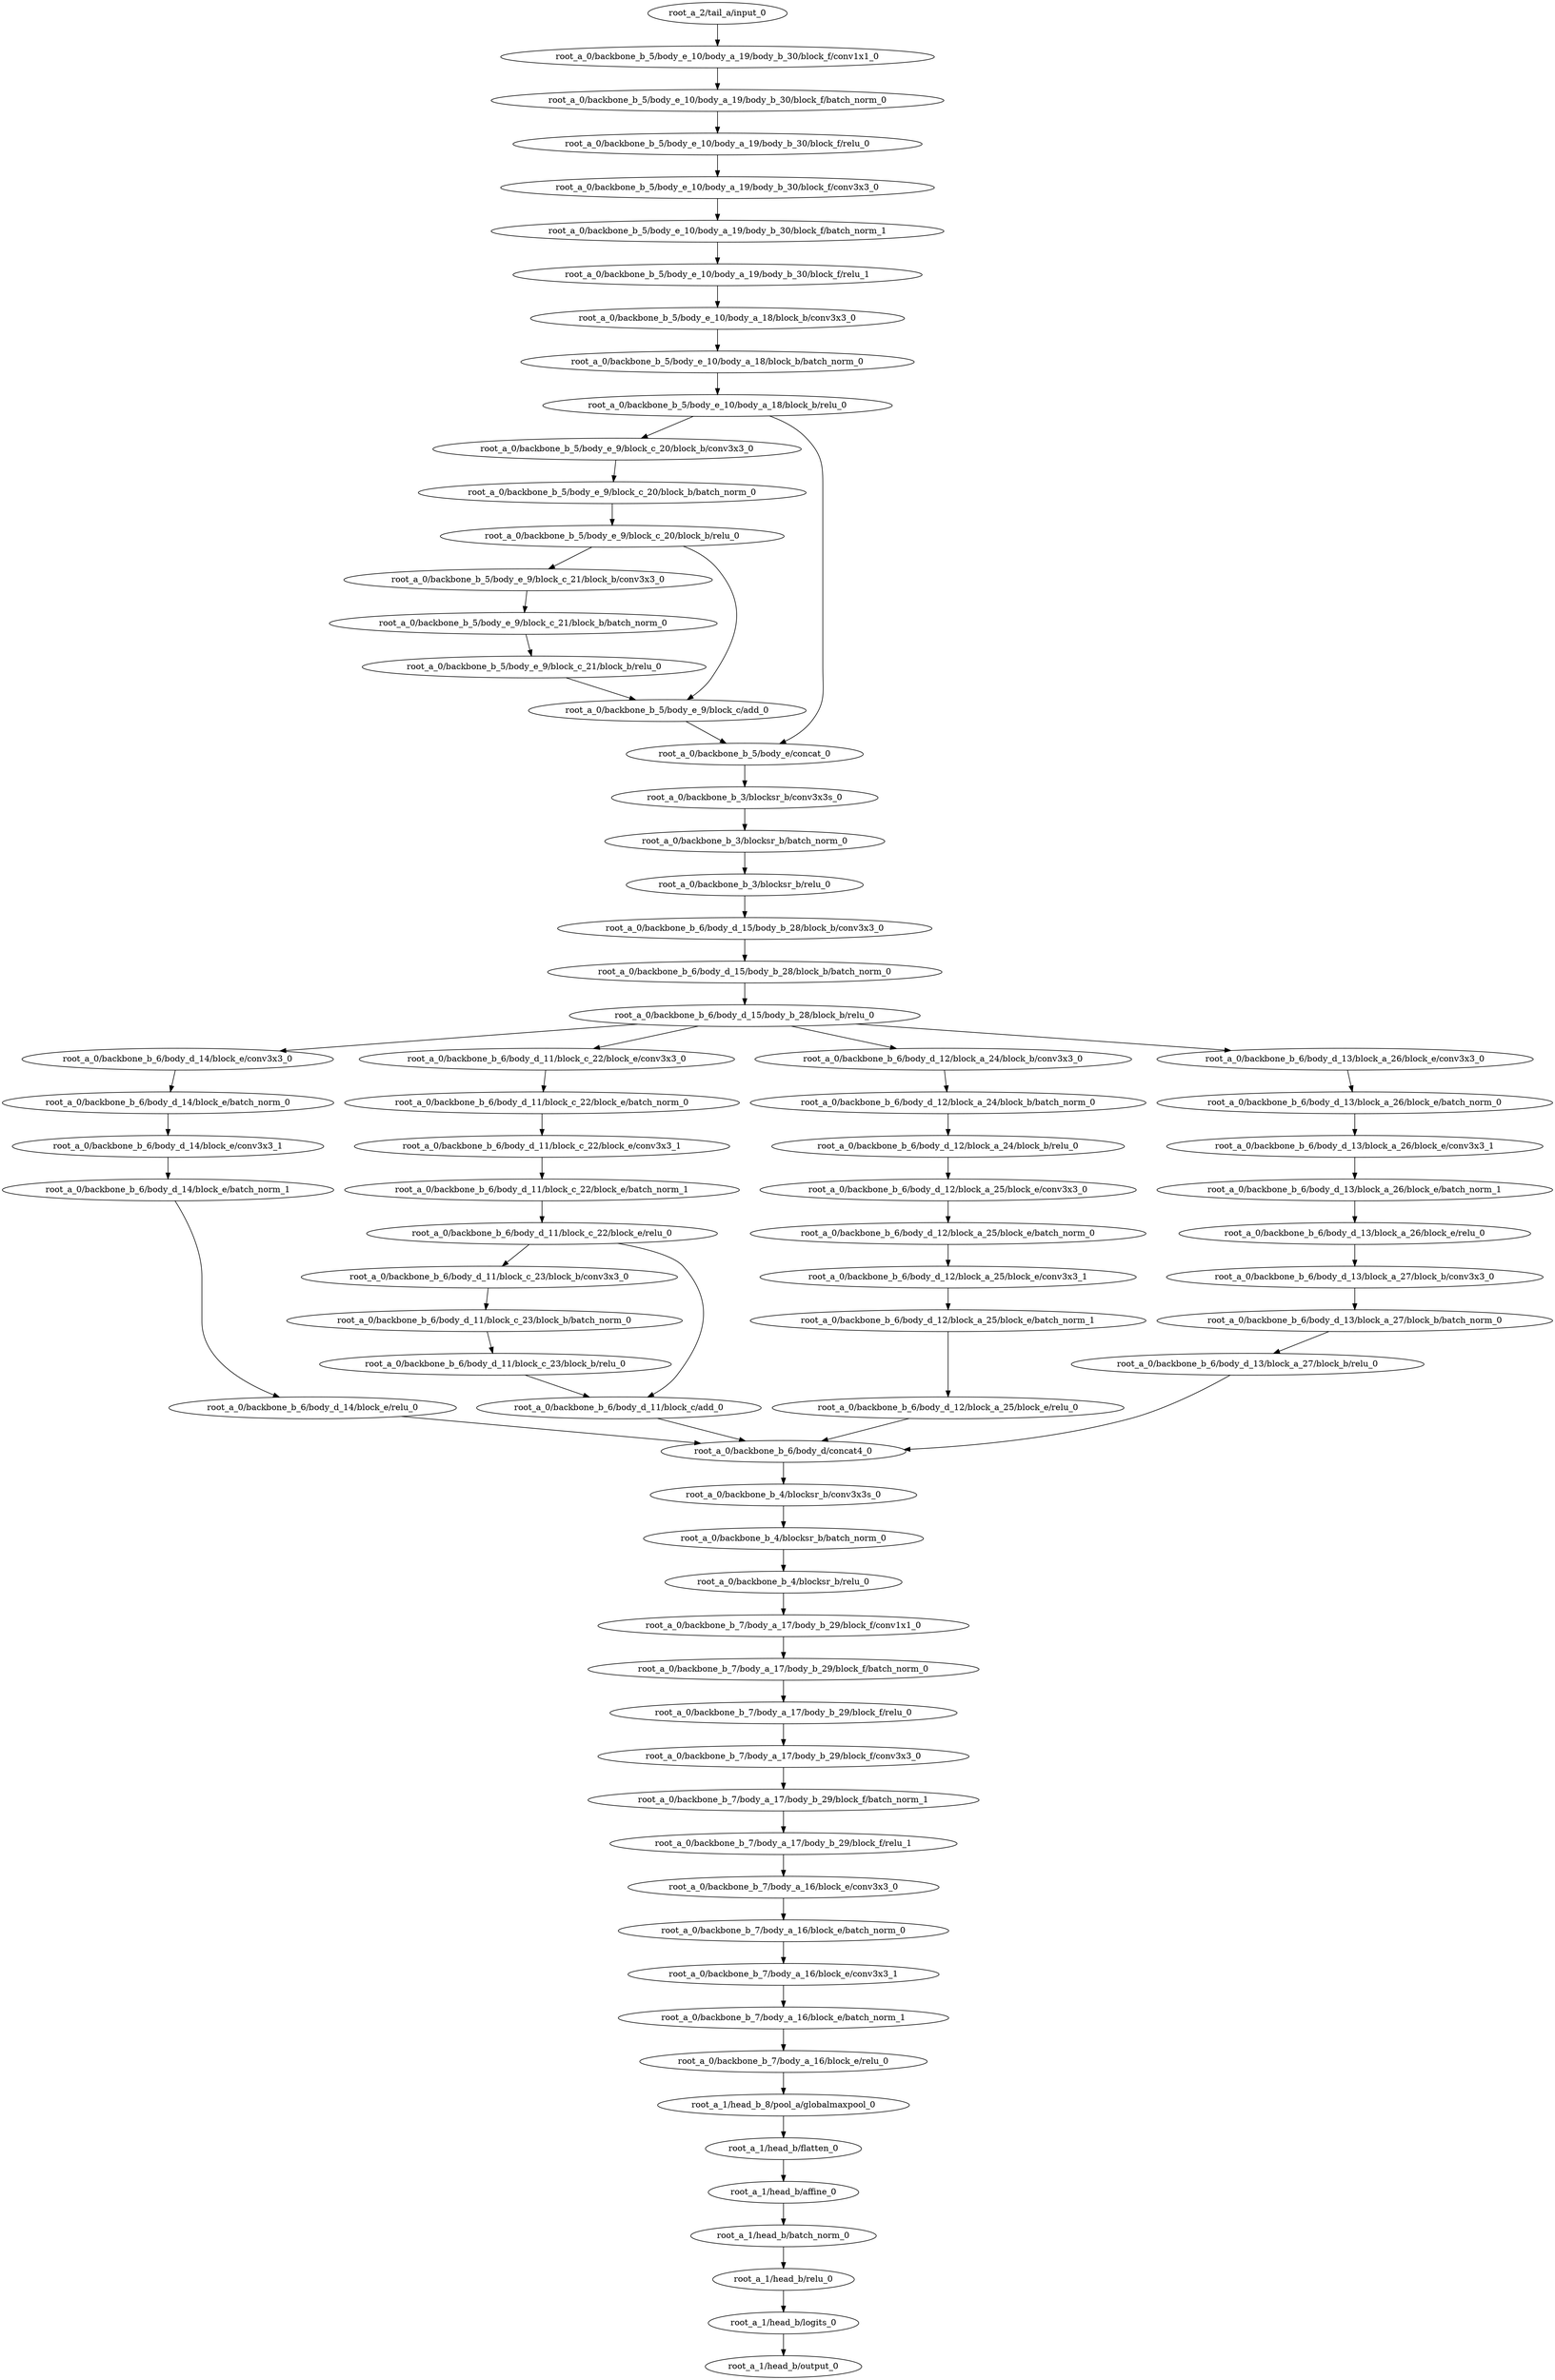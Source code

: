 digraph root_a {
	"root_a_2/tail_a/input_0"
	"root_a_0/backbone_b_5/body_e_10/body_a_19/body_b_30/block_f/conv1x1_0"
	"root_a_0/backbone_b_5/body_e_10/body_a_19/body_b_30/block_f/batch_norm_0"
	"root_a_0/backbone_b_5/body_e_10/body_a_19/body_b_30/block_f/relu_0"
	"root_a_0/backbone_b_5/body_e_10/body_a_19/body_b_30/block_f/conv3x3_0"
	"root_a_0/backbone_b_5/body_e_10/body_a_19/body_b_30/block_f/batch_norm_1"
	"root_a_0/backbone_b_5/body_e_10/body_a_19/body_b_30/block_f/relu_1"
	"root_a_0/backbone_b_5/body_e_10/body_a_18/block_b/conv3x3_0"
	"root_a_0/backbone_b_5/body_e_10/body_a_18/block_b/batch_norm_0"
	"root_a_0/backbone_b_5/body_e_10/body_a_18/block_b/relu_0"
	"root_a_0/backbone_b_5/body_e_9/block_c_20/block_b/conv3x3_0"
	"root_a_0/backbone_b_5/body_e_9/block_c_20/block_b/batch_norm_0"
	"root_a_0/backbone_b_5/body_e_9/block_c_20/block_b/relu_0"
	"root_a_0/backbone_b_5/body_e_9/block_c_21/block_b/conv3x3_0"
	"root_a_0/backbone_b_5/body_e_9/block_c_21/block_b/batch_norm_0"
	"root_a_0/backbone_b_5/body_e_9/block_c_21/block_b/relu_0"
	"root_a_0/backbone_b_5/body_e_9/block_c/add_0"
	"root_a_0/backbone_b_5/body_e/concat_0"
	"root_a_0/backbone_b_3/blocksr_b/conv3x3s_0"
	"root_a_0/backbone_b_3/blocksr_b/batch_norm_0"
	"root_a_0/backbone_b_3/blocksr_b/relu_0"
	"root_a_0/backbone_b_6/body_d_15/body_b_28/block_b/conv3x3_0"
	"root_a_0/backbone_b_6/body_d_15/body_b_28/block_b/batch_norm_0"
	"root_a_0/backbone_b_6/body_d_15/body_b_28/block_b/relu_0"
	"root_a_0/backbone_b_6/body_d_14/block_e/conv3x3_0"
	"root_a_0/backbone_b_6/body_d_14/block_e/batch_norm_0"
	"root_a_0/backbone_b_6/body_d_14/block_e/conv3x3_1"
	"root_a_0/backbone_b_6/body_d_14/block_e/batch_norm_1"
	"root_a_0/backbone_b_6/body_d_14/block_e/relu_0"
	"root_a_0/backbone_b_6/body_d_11/block_c_22/block_e/conv3x3_0"
	"root_a_0/backbone_b_6/body_d_11/block_c_22/block_e/batch_norm_0"
	"root_a_0/backbone_b_6/body_d_11/block_c_22/block_e/conv3x3_1"
	"root_a_0/backbone_b_6/body_d_11/block_c_22/block_e/batch_norm_1"
	"root_a_0/backbone_b_6/body_d_11/block_c_22/block_e/relu_0"
	"root_a_0/backbone_b_6/body_d_11/block_c_23/block_b/conv3x3_0"
	"root_a_0/backbone_b_6/body_d_11/block_c_23/block_b/batch_norm_0"
	"root_a_0/backbone_b_6/body_d_11/block_c_23/block_b/relu_0"
	"root_a_0/backbone_b_6/body_d_11/block_c/add_0"
	"root_a_0/backbone_b_6/body_d_12/block_a_24/block_b/conv3x3_0"
	"root_a_0/backbone_b_6/body_d_12/block_a_24/block_b/batch_norm_0"
	"root_a_0/backbone_b_6/body_d_12/block_a_24/block_b/relu_0"
	"root_a_0/backbone_b_6/body_d_12/block_a_25/block_e/conv3x3_0"
	"root_a_0/backbone_b_6/body_d_12/block_a_25/block_e/batch_norm_0"
	"root_a_0/backbone_b_6/body_d_12/block_a_25/block_e/conv3x3_1"
	"root_a_0/backbone_b_6/body_d_12/block_a_25/block_e/batch_norm_1"
	"root_a_0/backbone_b_6/body_d_12/block_a_25/block_e/relu_0"
	"root_a_0/backbone_b_6/body_d_13/block_a_26/block_e/conv3x3_0"
	"root_a_0/backbone_b_6/body_d_13/block_a_26/block_e/batch_norm_0"
	"root_a_0/backbone_b_6/body_d_13/block_a_26/block_e/conv3x3_1"
	"root_a_0/backbone_b_6/body_d_13/block_a_26/block_e/batch_norm_1"
	"root_a_0/backbone_b_6/body_d_13/block_a_26/block_e/relu_0"
	"root_a_0/backbone_b_6/body_d_13/block_a_27/block_b/conv3x3_0"
	"root_a_0/backbone_b_6/body_d_13/block_a_27/block_b/batch_norm_0"
	"root_a_0/backbone_b_6/body_d_13/block_a_27/block_b/relu_0"
	"root_a_0/backbone_b_6/body_d/concat4_0"
	"root_a_0/backbone_b_4/blocksr_b/conv3x3s_0"
	"root_a_0/backbone_b_4/blocksr_b/batch_norm_0"
	"root_a_0/backbone_b_4/blocksr_b/relu_0"
	"root_a_0/backbone_b_7/body_a_17/body_b_29/block_f/conv1x1_0"
	"root_a_0/backbone_b_7/body_a_17/body_b_29/block_f/batch_norm_0"
	"root_a_0/backbone_b_7/body_a_17/body_b_29/block_f/relu_0"
	"root_a_0/backbone_b_7/body_a_17/body_b_29/block_f/conv3x3_0"
	"root_a_0/backbone_b_7/body_a_17/body_b_29/block_f/batch_norm_1"
	"root_a_0/backbone_b_7/body_a_17/body_b_29/block_f/relu_1"
	"root_a_0/backbone_b_7/body_a_16/block_e/conv3x3_0"
	"root_a_0/backbone_b_7/body_a_16/block_e/batch_norm_0"
	"root_a_0/backbone_b_7/body_a_16/block_e/conv3x3_1"
	"root_a_0/backbone_b_7/body_a_16/block_e/batch_norm_1"
	"root_a_0/backbone_b_7/body_a_16/block_e/relu_0"
	"root_a_1/head_b_8/pool_a/globalmaxpool_0"
	"root_a_1/head_b/flatten_0"
	"root_a_1/head_b/affine_0"
	"root_a_1/head_b/batch_norm_0"
	"root_a_1/head_b/relu_0"
	"root_a_1/head_b/logits_0"
	"root_a_1/head_b/output_0"

	"root_a_2/tail_a/input_0" -> "root_a_0/backbone_b_5/body_e_10/body_a_19/body_b_30/block_f/conv1x1_0"
	"root_a_0/backbone_b_5/body_e_10/body_a_19/body_b_30/block_f/conv1x1_0" -> "root_a_0/backbone_b_5/body_e_10/body_a_19/body_b_30/block_f/batch_norm_0"
	"root_a_0/backbone_b_5/body_e_10/body_a_19/body_b_30/block_f/batch_norm_0" -> "root_a_0/backbone_b_5/body_e_10/body_a_19/body_b_30/block_f/relu_0"
	"root_a_0/backbone_b_5/body_e_10/body_a_19/body_b_30/block_f/relu_0" -> "root_a_0/backbone_b_5/body_e_10/body_a_19/body_b_30/block_f/conv3x3_0"
	"root_a_0/backbone_b_5/body_e_10/body_a_19/body_b_30/block_f/conv3x3_0" -> "root_a_0/backbone_b_5/body_e_10/body_a_19/body_b_30/block_f/batch_norm_1"
	"root_a_0/backbone_b_5/body_e_10/body_a_19/body_b_30/block_f/batch_norm_1" -> "root_a_0/backbone_b_5/body_e_10/body_a_19/body_b_30/block_f/relu_1"
	"root_a_0/backbone_b_5/body_e_10/body_a_19/body_b_30/block_f/relu_1" -> "root_a_0/backbone_b_5/body_e_10/body_a_18/block_b/conv3x3_0"
	"root_a_0/backbone_b_5/body_e_10/body_a_18/block_b/conv3x3_0" -> "root_a_0/backbone_b_5/body_e_10/body_a_18/block_b/batch_norm_0"
	"root_a_0/backbone_b_5/body_e_10/body_a_18/block_b/batch_norm_0" -> "root_a_0/backbone_b_5/body_e_10/body_a_18/block_b/relu_0"
	"root_a_0/backbone_b_5/body_e_10/body_a_18/block_b/relu_0" -> "root_a_0/backbone_b_5/body_e_9/block_c_20/block_b/conv3x3_0"
	"root_a_0/backbone_b_5/body_e_9/block_c_20/block_b/conv3x3_0" -> "root_a_0/backbone_b_5/body_e_9/block_c_20/block_b/batch_norm_0"
	"root_a_0/backbone_b_5/body_e_9/block_c_20/block_b/batch_norm_0" -> "root_a_0/backbone_b_5/body_e_9/block_c_20/block_b/relu_0"
	"root_a_0/backbone_b_5/body_e_9/block_c_20/block_b/relu_0" -> "root_a_0/backbone_b_5/body_e_9/block_c_21/block_b/conv3x3_0"
	"root_a_0/backbone_b_5/body_e_9/block_c_21/block_b/conv3x3_0" -> "root_a_0/backbone_b_5/body_e_9/block_c_21/block_b/batch_norm_0"
	"root_a_0/backbone_b_5/body_e_9/block_c_21/block_b/batch_norm_0" -> "root_a_0/backbone_b_5/body_e_9/block_c_21/block_b/relu_0"
	"root_a_0/backbone_b_5/body_e_9/block_c_21/block_b/relu_0" -> "root_a_0/backbone_b_5/body_e_9/block_c/add_0"
	"root_a_0/backbone_b_5/body_e_9/block_c_20/block_b/relu_0" -> "root_a_0/backbone_b_5/body_e_9/block_c/add_0"
	"root_a_0/backbone_b_5/body_e_9/block_c/add_0" -> "root_a_0/backbone_b_5/body_e/concat_0"
	"root_a_0/backbone_b_5/body_e_10/body_a_18/block_b/relu_0" -> "root_a_0/backbone_b_5/body_e/concat_0"
	"root_a_0/backbone_b_5/body_e/concat_0" -> "root_a_0/backbone_b_3/blocksr_b/conv3x3s_0"
	"root_a_0/backbone_b_3/blocksr_b/conv3x3s_0" -> "root_a_0/backbone_b_3/blocksr_b/batch_norm_0"
	"root_a_0/backbone_b_3/blocksr_b/batch_norm_0" -> "root_a_0/backbone_b_3/blocksr_b/relu_0"
	"root_a_0/backbone_b_3/blocksr_b/relu_0" -> "root_a_0/backbone_b_6/body_d_15/body_b_28/block_b/conv3x3_0"
	"root_a_0/backbone_b_6/body_d_15/body_b_28/block_b/conv3x3_0" -> "root_a_0/backbone_b_6/body_d_15/body_b_28/block_b/batch_norm_0"
	"root_a_0/backbone_b_6/body_d_15/body_b_28/block_b/batch_norm_0" -> "root_a_0/backbone_b_6/body_d_15/body_b_28/block_b/relu_0"
	"root_a_0/backbone_b_6/body_d_15/body_b_28/block_b/relu_0" -> "root_a_0/backbone_b_6/body_d_14/block_e/conv3x3_0"
	"root_a_0/backbone_b_6/body_d_14/block_e/conv3x3_0" -> "root_a_0/backbone_b_6/body_d_14/block_e/batch_norm_0"
	"root_a_0/backbone_b_6/body_d_14/block_e/batch_norm_0" -> "root_a_0/backbone_b_6/body_d_14/block_e/conv3x3_1"
	"root_a_0/backbone_b_6/body_d_14/block_e/conv3x3_1" -> "root_a_0/backbone_b_6/body_d_14/block_e/batch_norm_1"
	"root_a_0/backbone_b_6/body_d_14/block_e/batch_norm_1" -> "root_a_0/backbone_b_6/body_d_14/block_e/relu_0"
	"root_a_0/backbone_b_6/body_d_15/body_b_28/block_b/relu_0" -> "root_a_0/backbone_b_6/body_d_11/block_c_22/block_e/conv3x3_0"
	"root_a_0/backbone_b_6/body_d_11/block_c_22/block_e/conv3x3_0" -> "root_a_0/backbone_b_6/body_d_11/block_c_22/block_e/batch_norm_0"
	"root_a_0/backbone_b_6/body_d_11/block_c_22/block_e/batch_norm_0" -> "root_a_0/backbone_b_6/body_d_11/block_c_22/block_e/conv3x3_1"
	"root_a_0/backbone_b_6/body_d_11/block_c_22/block_e/conv3x3_1" -> "root_a_0/backbone_b_6/body_d_11/block_c_22/block_e/batch_norm_1"
	"root_a_0/backbone_b_6/body_d_11/block_c_22/block_e/batch_norm_1" -> "root_a_0/backbone_b_6/body_d_11/block_c_22/block_e/relu_0"
	"root_a_0/backbone_b_6/body_d_11/block_c_22/block_e/relu_0" -> "root_a_0/backbone_b_6/body_d_11/block_c_23/block_b/conv3x3_0"
	"root_a_0/backbone_b_6/body_d_11/block_c_23/block_b/conv3x3_0" -> "root_a_0/backbone_b_6/body_d_11/block_c_23/block_b/batch_norm_0"
	"root_a_0/backbone_b_6/body_d_11/block_c_23/block_b/batch_norm_0" -> "root_a_0/backbone_b_6/body_d_11/block_c_23/block_b/relu_0"
	"root_a_0/backbone_b_6/body_d_11/block_c_22/block_e/relu_0" -> "root_a_0/backbone_b_6/body_d_11/block_c/add_0"
	"root_a_0/backbone_b_6/body_d_11/block_c_23/block_b/relu_0" -> "root_a_0/backbone_b_6/body_d_11/block_c/add_0"
	"root_a_0/backbone_b_6/body_d_15/body_b_28/block_b/relu_0" -> "root_a_0/backbone_b_6/body_d_12/block_a_24/block_b/conv3x3_0"
	"root_a_0/backbone_b_6/body_d_12/block_a_24/block_b/conv3x3_0" -> "root_a_0/backbone_b_6/body_d_12/block_a_24/block_b/batch_norm_0"
	"root_a_0/backbone_b_6/body_d_12/block_a_24/block_b/batch_norm_0" -> "root_a_0/backbone_b_6/body_d_12/block_a_24/block_b/relu_0"
	"root_a_0/backbone_b_6/body_d_12/block_a_24/block_b/relu_0" -> "root_a_0/backbone_b_6/body_d_12/block_a_25/block_e/conv3x3_0"
	"root_a_0/backbone_b_6/body_d_12/block_a_25/block_e/conv3x3_0" -> "root_a_0/backbone_b_6/body_d_12/block_a_25/block_e/batch_norm_0"
	"root_a_0/backbone_b_6/body_d_12/block_a_25/block_e/batch_norm_0" -> "root_a_0/backbone_b_6/body_d_12/block_a_25/block_e/conv3x3_1"
	"root_a_0/backbone_b_6/body_d_12/block_a_25/block_e/conv3x3_1" -> "root_a_0/backbone_b_6/body_d_12/block_a_25/block_e/batch_norm_1"
	"root_a_0/backbone_b_6/body_d_12/block_a_25/block_e/batch_norm_1" -> "root_a_0/backbone_b_6/body_d_12/block_a_25/block_e/relu_0"
	"root_a_0/backbone_b_6/body_d_15/body_b_28/block_b/relu_0" -> "root_a_0/backbone_b_6/body_d_13/block_a_26/block_e/conv3x3_0"
	"root_a_0/backbone_b_6/body_d_13/block_a_26/block_e/conv3x3_0" -> "root_a_0/backbone_b_6/body_d_13/block_a_26/block_e/batch_norm_0"
	"root_a_0/backbone_b_6/body_d_13/block_a_26/block_e/batch_norm_0" -> "root_a_0/backbone_b_6/body_d_13/block_a_26/block_e/conv3x3_1"
	"root_a_0/backbone_b_6/body_d_13/block_a_26/block_e/conv3x3_1" -> "root_a_0/backbone_b_6/body_d_13/block_a_26/block_e/batch_norm_1"
	"root_a_0/backbone_b_6/body_d_13/block_a_26/block_e/batch_norm_1" -> "root_a_0/backbone_b_6/body_d_13/block_a_26/block_e/relu_0"
	"root_a_0/backbone_b_6/body_d_13/block_a_26/block_e/relu_0" -> "root_a_0/backbone_b_6/body_d_13/block_a_27/block_b/conv3x3_0"
	"root_a_0/backbone_b_6/body_d_13/block_a_27/block_b/conv3x3_0" -> "root_a_0/backbone_b_6/body_d_13/block_a_27/block_b/batch_norm_0"
	"root_a_0/backbone_b_6/body_d_13/block_a_27/block_b/batch_norm_0" -> "root_a_0/backbone_b_6/body_d_13/block_a_27/block_b/relu_0"
	"root_a_0/backbone_b_6/body_d_14/block_e/relu_0" -> "root_a_0/backbone_b_6/body_d/concat4_0"
	"root_a_0/backbone_b_6/body_d_11/block_c/add_0" -> "root_a_0/backbone_b_6/body_d/concat4_0"
	"root_a_0/backbone_b_6/body_d_12/block_a_25/block_e/relu_0" -> "root_a_0/backbone_b_6/body_d/concat4_0"
	"root_a_0/backbone_b_6/body_d_13/block_a_27/block_b/relu_0" -> "root_a_0/backbone_b_6/body_d/concat4_0"
	"root_a_0/backbone_b_6/body_d/concat4_0" -> "root_a_0/backbone_b_4/blocksr_b/conv3x3s_0"
	"root_a_0/backbone_b_4/blocksr_b/conv3x3s_0" -> "root_a_0/backbone_b_4/blocksr_b/batch_norm_0"
	"root_a_0/backbone_b_4/blocksr_b/batch_norm_0" -> "root_a_0/backbone_b_4/blocksr_b/relu_0"
	"root_a_0/backbone_b_4/blocksr_b/relu_0" -> "root_a_0/backbone_b_7/body_a_17/body_b_29/block_f/conv1x1_0"
	"root_a_0/backbone_b_7/body_a_17/body_b_29/block_f/conv1x1_0" -> "root_a_0/backbone_b_7/body_a_17/body_b_29/block_f/batch_norm_0"
	"root_a_0/backbone_b_7/body_a_17/body_b_29/block_f/batch_norm_0" -> "root_a_0/backbone_b_7/body_a_17/body_b_29/block_f/relu_0"
	"root_a_0/backbone_b_7/body_a_17/body_b_29/block_f/relu_0" -> "root_a_0/backbone_b_7/body_a_17/body_b_29/block_f/conv3x3_0"
	"root_a_0/backbone_b_7/body_a_17/body_b_29/block_f/conv3x3_0" -> "root_a_0/backbone_b_7/body_a_17/body_b_29/block_f/batch_norm_1"
	"root_a_0/backbone_b_7/body_a_17/body_b_29/block_f/batch_norm_1" -> "root_a_0/backbone_b_7/body_a_17/body_b_29/block_f/relu_1"
	"root_a_0/backbone_b_7/body_a_17/body_b_29/block_f/relu_1" -> "root_a_0/backbone_b_7/body_a_16/block_e/conv3x3_0"
	"root_a_0/backbone_b_7/body_a_16/block_e/conv3x3_0" -> "root_a_0/backbone_b_7/body_a_16/block_e/batch_norm_0"
	"root_a_0/backbone_b_7/body_a_16/block_e/batch_norm_0" -> "root_a_0/backbone_b_7/body_a_16/block_e/conv3x3_1"
	"root_a_0/backbone_b_7/body_a_16/block_e/conv3x3_1" -> "root_a_0/backbone_b_7/body_a_16/block_e/batch_norm_1"
	"root_a_0/backbone_b_7/body_a_16/block_e/batch_norm_1" -> "root_a_0/backbone_b_7/body_a_16/block_e/relu_0"
	"root_a_0/backbone_b_7/body_a_16/block_e/relu_0" -> "root_a_1/head_b_8/pool_a/globalmaxpool_0"
	"root_a_1/head_b_8/pool_a/globalmaxpool_0" -> "root_a_1/head_b/flatten_0"
	"root_a_1/head_b/flatten_0" -> "root_a_1/head_b/affine_0"
	"root_a_1/head_b/affine_0" -> "root_a_1/head_b/batch_norm_0"
	"root_a_1/head_b/batch_norm_0" -> "root_a_1/head_b/relu_0"
	"root_a_1/head_b/relu_0" -> "root_a_1/head_b/logits_0"
	"root_a_1/head_b/logits_0" -> "root_a_1/head_b/output_0"

}
